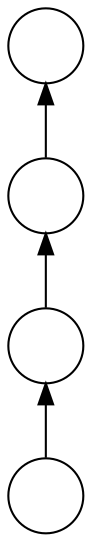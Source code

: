 digraph Vergleichsbaum1
	{
        margin="0";
        rankdir=BT;
        edge [arrowhead="normal"];
        node [shape=circle, label=""];
        
        4->3;3->2;2->1;
	}
